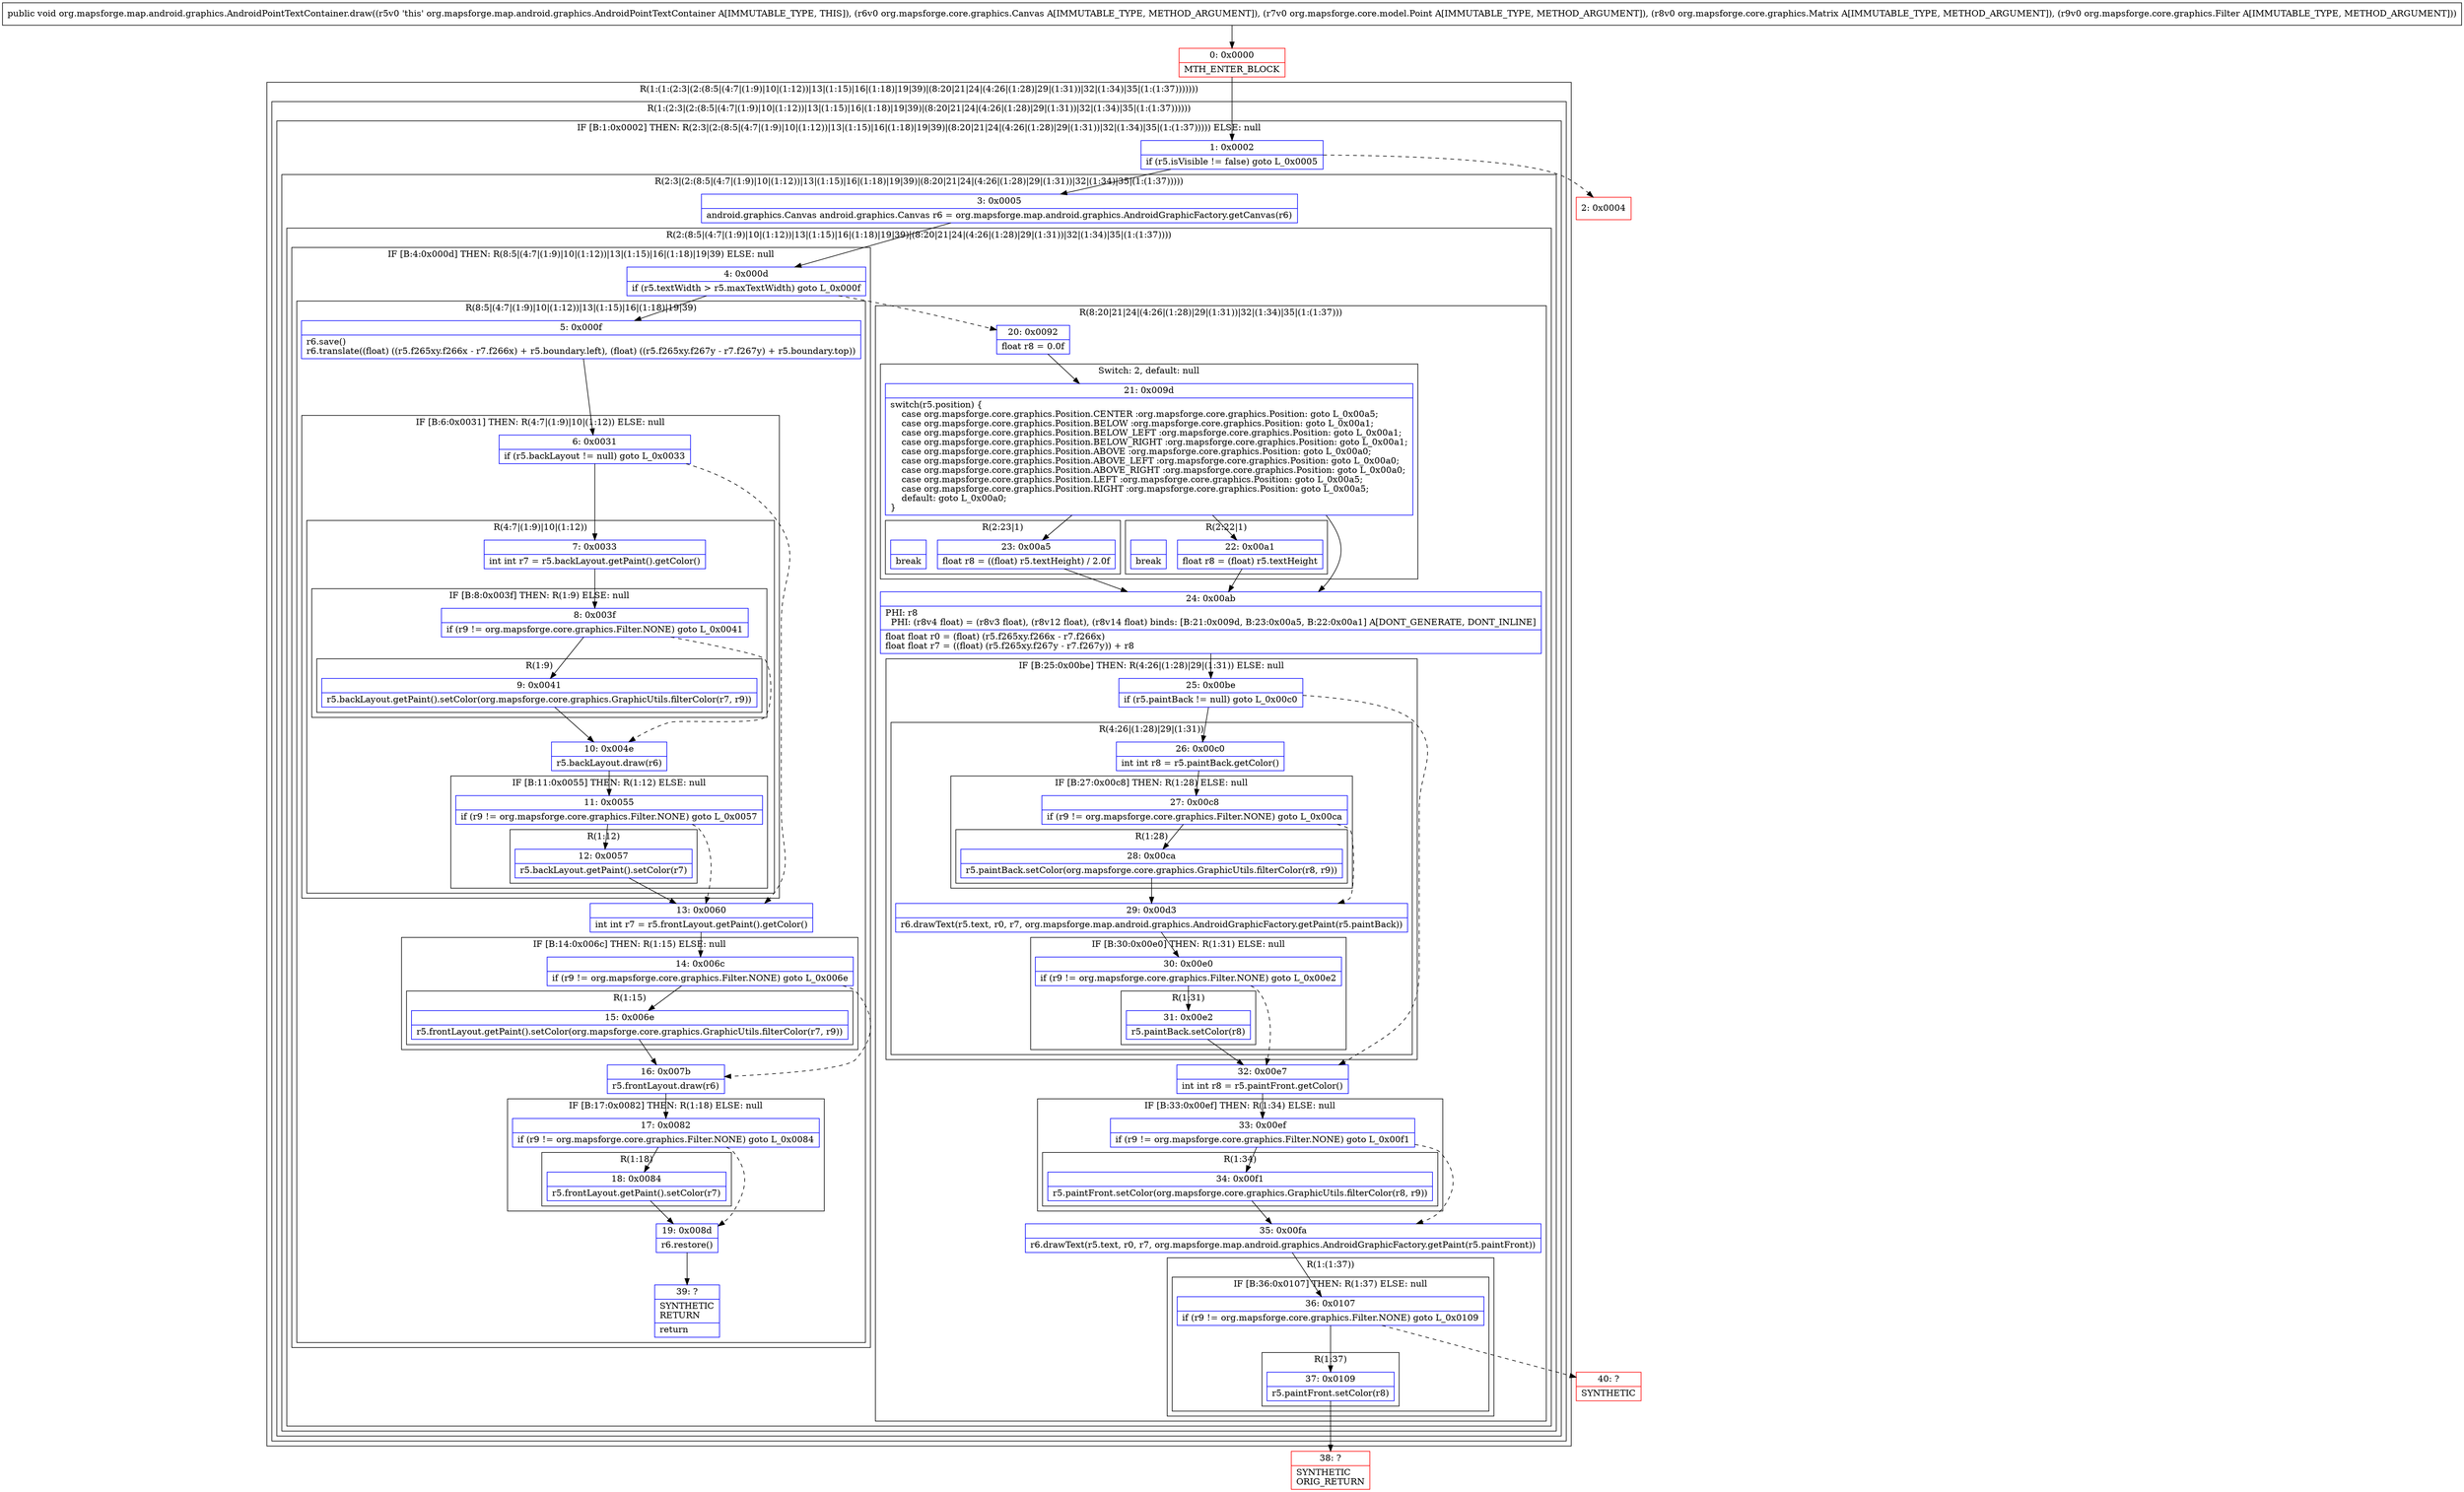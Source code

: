 digraph "CFG fororg.mapsforge.map.android.graphics.AndroidPointTextContainer.draw(Lorg\/mapsforge\/core\/graphics\/Canvas;Lorg\/mapsforge\/core\/model\/Point;Lorg\/mapsforge\/core\/graphics\/Matrix;Lorg\/mapsforge\/core\/graphics\/Filter;)V" {
subgraph cluster_Region_2021408423 {
label = "R(1:(1:(2:3|(2:(8:5|(4:7|(1:9)|10|(1:12))|13|(1:15)|16|(1:18)|19|39)|(8:20|21|24|(4:26|(1:28)|29|(1:31))|32|(1:34)|35|(1:(1:37)))))))";
node [shape=record,color=blue];
subgraph cluster_Region_226819396 {
label = "R(1:(2:3|(2:(8:5|(4:7|(1:9)|10|(1:12))|13|(1:15)|16|(1:18)|19|39)|(8:20|21|24|(4:26|(1:28)|29|(1:31))|32|(1:34)|35|(1:(1:37))))))";
node [shape=record,color=blue];
subgraph cluster_IfRegion_586587665 {
label = "IF [B:1:0x0002] THEN: R(2:3|(2:(8:5|(4:7|(1:9)|10|(1:12))|13|(1:15)|16|(1:18)|19|39)|(8:20|21|24|(4:26|(1:28)|29|(1:31))|32|(1:34)|35|(1:(1:37))))) ELSE: null";
node [shape=record,color=blue];
Node_1 [shape=record,label="{1\:\ 0x0002|if (r5.isVisible != false) goto L_0x0005\l}"];
subgraph cluster_Region_1793753008 {
label = "R(2:3|(2:(8:5|(4:7|(1:9)|10|(1:12))|13|(1:15)|16|(1:18)|19|39)|(8:20|21|24|(4:26|(1:28)|29|(1:31))|32|(1:34)|35|(1:(1:37)))))";
node [shape=record,color=blue];
Node_3 [shape=record,label="{3\:\ 0x0005|android.graphics.Canvas android.graphics.Canvas r6 = org.mapsforge.map.android.graphics.AndroidGraphicFactory.getCanvas(r6)\l}"];
subgraph cluster_Region_1518556845 {
label = "R(2:(8:5|(4:7|(1:9)|10|(1:12))|13|(1:15)|16|(1:18)|19|39)|(8:20|21|24|(4:26|(1:28)|29|(1:31))|32|(1:34)|35|(1:(1:37))))";
node [shape=record,color=blue];
subgraph cluster_IfRegion_1125368412 {
label = "IF [B:4:0x000d] THEN: R(8:5|(4:7|(1:9)|10|(1:12))|13|(1:15)|16|(1:18)|19|39) ELSE: null";
node [shape=record,color=blue];
Node_4 [shape=record,label="{4\:\ 0x000d|if (r5.textWidth \> r5.maxTextWidth) goto L_0x000f\l}"];
subgraph cluster_Region_2144456308 {
label = "R(8:5|(4:7|(1:9)|10|(1:12))|13|(1:15)|16|(1:18)|19|39)";
node [shape=record,color=blue];
Node_5 [shape=record,label="{5\:\ 0x000f|r6.save()\lr6.translate((float) ((r5.f265xy.f266x \- r7.f266x) + r5.boundary.left), (float) ((r5.f265xy.f267y \- r7.f267y) + r5.boundary.top))\l}"];
subgraph cluster_IfRegion_1775724967 {
label = "IF [B:6:0x0031] THEN: R(4:7|(1:9)|10|(1:12)) ELSE: null";
node [shape=record,color=blue];
Node_6 [shape=record,label="{6\:\ 0x0031|if (r5.backLayout != null) goto L_0x0033\l}"];
subgraph cluster_Region_1593478930 {
label = "R(4:7|(1:9)|10|(1:12))";
node [shape=record,color=blue];
Node_7 [shape=record,label="{7\:\ 0x0033|int int r7 = r5.backLayout.getPaint().getColor()\l}"];
subgraph cluster_IfRegion_2135389338 {
label = "IF [B:8:0x003f] THEN: R(1:9) ELSE: null";
node [shape=record,color=blue];
Node_8 [shape=record,label="{8\:\ 0x003f|if (r9 != org.mapsforge.core.graphics.Filter.NONE) goto L_0x0041\l}"];
subgraph cluster_Region_184663880 {
label = "R(1:9)";
node [shape=record,color=blue];
Node_9 [shape=record,label="{9\:\ 0x0041|r5.backLayout.getPaint().setColor(org.mapsforge.core.graphics.GraphicUtils.filterColor(r7, r9))\l}"];
}
}
Node_10 [shape=record,label="{10\:\ 0x004e|r5.backLayout.draw(r6)\l}"];
subgraph cluster_IfRegion_1068590049 {
label = "IF [B:11:0x0055] THEN: R(1:12) ELSE: null";
node [shape=record,color=blue];
Node_11 [shape=record,label="{11\:\ 0x0055|if (r9 != org.mapsforge.core.graphics.Filter.NONE) goto L_0x0057\l}"];
subgraph cluster_Region_1574639427 {
label = "R(1:12)";
node [shape=record,color=blue];
Node_12 [shape=record,label="{12\:\ 0x0057|r5.backLayout.getPaint().setColor(r7)\l}"];
}
}
}
}
Node_13 [shape=record,label="{13\:\ 0x0060|int int r7 = r5.frontLayout.getPaint().getColor()\l}"];
subgraph cluster_IfRegion_1659717481 {
label = "IF [B:14:0x006c] THEN: R(1:15) ELSE: null";
node [shape=record,color=blue];
Node_14 [shape=record,label="{14\:\ 0x006c|if (r9 != org.mapsforge.core.graphics.Filter.NONE) goto L_0x006e\l}"];
subgraph cluster_Region_1769103576 {
label = "R(1:15)";
node [shape=record,color=blue];
Node_15 [shape=record,label="{15\:\ 0x006e|r5.frontLayout.getPaint().setColor(org.mapsforge.core.graphics.GraphicUtils.filterColor(r7, r9))\l}"];
}
}
Node_16 [shape=record,label="{16\:\ 0x007b|r5.frontLayout.draw(r6)\l}"];
subgraph cluster_IfRegion_816152770 {
label = "IF [B:17:0x0082] THEN: R(1:18) ELSE: null";
node [shape=record,color=blue];
Node_17 [shape=record,label="{17\:\ 0x0082|if (r9 != org.mapsforge.core.graphics.Filter.NONE) goto L_0x0084\l}"];
subgraph cluster_Region_1366174147 {
label = "R(1:18)";
node [shape=record,color=blue];
Node_18 [shape=record,label="{18\:\ 0x0084|r5.frontLayout.getPaint().setColor(r7)\l}"];
}
}
Node_19 [shape=record,label="{19\:\ 0x008d|r6.restore()\l}"];
Node_39 [shape=record,label="{39\:\ ?|SYNTHETIC\lRETURN\l|return\l}"];
}
}
subgraph cluster_Region_465129106 {
label = "R(8:20|21|24|(4:26|(1:28)|29|(1:31))|32|(1:34)|35|(1:(1:37)))";
node [shape=record,color=blue];
Node_20 [shape=record,label="{20\:\ 0x0092|float r8 = 0.0f\l}"];
subgraph cluster_SwitchRegion_1954730472 {
label = "Switch: 2, default: null";
node [shape=record,color=blue];
Node_21 [shape=record,label="{21\:\ 0x009d|switch(r5.position) \{\l    case org.mapsforge.core.graphics.Position.CENTER :org.mapsforge.core.graphics.Position: goto L_0x00a5;\l    case org.mapsforge.core.graphics.Position.BELOW :org.mapsforge.core.graphics.Position: goto L_0x00a1;\l    case org.mapsforge.core.graphics.Position.BELOW_LEFT :org.mapsforge.core.graphics.Position: goto L_0x00a1;\l    case org.mapsforge.core.graphics.Position.BELOW_RIGHT :org.mapsforge.core.graphics.Position: goto L_0x00a1;\l    case org.mapsforge.core.graphics.Position.ABOVE :org.mapsforge.core.graphics.Position: goto L_0x00a0;\l    case org.mapsforge.core.graphics.Position.ABOVE_LEFT :org.mapsforge.core.graphics.Position: goto L_0x00a0;\l    case org.mapsforge.core.graphics.Position.ABOVE_RIGHT :org.mapsforge.core.graphics.Position: goto L_0x00a0;\l    case org.mapsforge.core.graphics.Position.LEFT :org.mapsforge.core.graphics.Position: goto L_0x00a5;\l    case org.mapsforge.core.graphics.Position.RIGHT :org.mapsforge.core.graphics.Position: goto L_0x00a5;\l    default: goto L_0x00a0;\l\}\l}"];
subgraph cluster_Region_1793753599 {
label = "R(2:23|1)";
node [shape=record,color=blue];
Node_23 [shape=record,label="{23\:\ 0x00a5|float r8 = ((float) r5.textHeight) \/ 2.0f\l}"];
Node_InsnContainer_1083710194 [shape=record,label="{|break\l}"];
}
subgraph cluster_Region_1625424303 {
label = "R(2:22|1)";
node [shape=record,color=blue];
Node_22 [shape=record,label="{22\:\ 0x00a1|float r8 = (float) r5.textHeight\l}"];
Node_InsnContainer_1212603271 [shape=record,label="{|break\l}"];
}
}
Node_24 [shape=record,label="{24\:\ 0x00ab|PHI: r8 \l  PHI: (r8v4 float) = (r8v3 float), (r8v12 float), (r8v14 float) binds: [B:21:0x009d, B:23:0x00a5, B:22:0x00a1] A[DONT_GENERATE, DONT_INLINE]\l|float float r0 = (float) (r5.f265xy.f266x \- r7.f266x)\lfloat float r7 = ((float) (r5.f265xy.f267y \- r7.f267y)) + r8\l}"];
subgraph cluster_IfRegion_1417277917 {
label = "IF [B:25:0x00be] THEN: R(4:26|(1:28)|29|(1:31)) ELSE: null";
node [shape=record,color=blue];
Node_25 [shape=record,label="{25\:\ 0x00be|if (r5.paintBack != null) goto L_0x00c0\l}"];
subgraph cluster_Region_571978399 {
label = "R(4:26|(1:28)|29|(1:31))";
node [shape=record,color=blue];
Node_26 [shape=record,label="{26\:\ 0x00c0|int int r8 = r5.paintBack.getColor()\l}"];
subgraph cluster_IfRegion_907437867 {
label = "IF [B:27:0x00c8] THEN: R(1:28) ELSE: null";
node [shape=record,color=blue];
Node_27 [shape=record,label="{27\:\ 0x00c8|if (r9 != org.mapsforge.core.graphics.Filter.NONE) goto L_0x00ca\l}"];
subgraph cluster_Region_272191887 {
label = "R(1:28)";
node [shape=record,color=blue];
Node_28 [shape=record,label="{28\:\ 0x00ca|r5.paintBack.setColor(org.mapsforge.core.graphics.GraphicUtils.filterColor(r8, r9))\l}"];
}
}
Node_29 [shape=record,label="{29\:\ 0x00d3|r6.drawText(r5.text, r0, r7, org.mapsforge.map.android.graphics.AndroidGraphicFactory.getPaint(r5.paintBack))\l}"];
subgraph cluster_IfRegion_911844497 {
label = "IF [B:30:0x00e0] THEN: R(1:31) ELSE: null";
node [shape=record,color=blue];
Node_30 [shape=record,label="{30\:\ 0x00e0|if (r9 != org.mapsforge.core.graphics.Filter.NONE) goto L_0x00e2\l}"];
subgraph cluster_Region_1621542238 {
label = "R(1:31)";
node [shape=record,color=blue];
Node_31 [shape=record,label="{31\:\ 0x00e2|r5.paintBack.setColor(r8)\l}"];
}
}
}
}
Node_32 [shape=record,label="{32\:\ 0x00e7|int int r8 = r5.paintFront.getColor()\l}"];
subgraph cluster_IfRegion_1212013374 {
label = "IF [B:33:0x00ef] THEN: R(1:34) ELSE: null";
node [shape=record,color=blue];
Node_33 [shape=record,label="{33\:\ 0x00ef|if (r9 != org.mapsforge.core.graphics.Filter.NONE) goto L_0x00f1\l}"];
subgraph cluster_Region_2139014246 {
label = "R(1:34)";
node [shape=record,color=blue];
Node_34 [shape=record,label="{34\:\ 0x00f1|r5.paintFront.setColor(org.mapsforge.core.graphics.GraphicUtils.filterColor(r8, r9))\l}"];
}
}
Node_35 [shape=record,label="{35\:\ 0x00fa|r6.drawText(r5.text, r0, r7, org.mapsforge.map.android.graphics.AndroidGraphicFactory.getPaint(r5.paintFront))\l}"];
subgraph cluster_Region_1397828861 {
label = "R(1:(1:37))";
node [shape=record,color=blue];
subgraph cluster_IfRegion_1459304067 {
label = "IF [B:36:0x0107] THEN: R(1:37) ELSE: null";
node [shape=record,color=blue];
Node_36 [shape=record,label="{36\:\ 0x0107|if (r9 != org.mapsforge.core.graphics.Filter.NONE) goto L_0x0109\l}"];
subgraph cluster_Region_778229957 {
label = "R(1:37)";
node [shape=record,color=blue];
Node_37 [shape=record,label="{37\:\ 0x0109|r5.paintFront.setColor(r8)\l}"];
}
}
}
}
}
}
}
}
}
Node_0 [shape=record,color=red,label="{0\:\ 0x0000|MTH_ENTER_BLOCK\l}"];
Node_2 [shape=record,color=red,label="{2\:\ 0x0004}"];
Node_38 [shape=record,color=red,label="{38\:\ ?|SYNTHETIC\lORIG_RETURN\l}"];
Node_40 [shape=record,color=red,label="{40\:\ ?|SYNTHETIC\l}"];
MethodNode[shape=record,label="{public void org.mapsforge.map.android.graphics.AndroidPointTextContainer.draw((r5v0 'this' org.mapsforge.map.android.graphics.AndroidPointTextContainer A[IMMUTABLE_TYPE, THIS]), (r6v0 org.mapsforge.core.graphics.Canvas A[IMMUTABLE_TYPE, METHOD_ARGUMENT]), (r7v0 org.mapsforge.core.model.Point A[IMMUTABLE_TYPE, METHOD_ARGUMENT]), (r8v0 org.mapsforge.core.graphics.Matrix A[IMMUTABLE_TYPE, METHOD_ARGUMENT]), (r9v0 org.mapsforge.core.graphics.Filter A[IMMUTABLE_TYPE, METHOD_ARGUMENT])) }"];
MethodNode -> Node_0;
Node_1 -> Node_2[style=dashed];
Node_1 -> Node_3;
Node_3 -> Node_4;
Node_4 -> Node_5;
Node_4 -> Node_20[style=dashed];
Node_5 -> Node_6;
Node_6 -> Node_7;
Node_6 -> Node_13[style=dashed];
Node_7 -> Node_8;
Node_8 -> Node_9;
Node_8 -> Node_10[style=dashed];
Node_9 -> Node_10;
Node_10 -> Node_11;
Node_11 -> Node_12;
Node_11 -> Node_13[style=dashed];
Node_12 -> Node_13;
Node_13 -> Node_14;
Node_14 -> Node_15;
Node_14 -> Node_16[style=dashed];
Node_15 -> Node_16;
Node_16 -> Node_17;
Node_17 -> Node_18;
Node_17 -> Node_19[style=dashed];
Node_18 -> Node_19;
Node_19 -> Node_39;
Node_20 -> Node_21;
Node_21 -> Node_22;
Node_21 -> Node_23;
Node_21 -> Node_24;
Node_23 -> Node_24;
Node_22 -> Node_24;
Node_24 -> Node_25;
Node_25 -> Node_26;
Node_25 -> Node_32[style=dashed];
Node_26 -> Node_27;
Node_27 -> Node_28;
Node_27 -> Node_29[style=dashed];
Node_28 -> Node_29;
Node_29 -> Node_30;
Node_30 -> Node_31;
Node_30 -> Node_32[style=dashed];
Node_31 -> Node_32;
Node_32 -> Node_33;
Node_33 -> Node_34;
Node_33 -> Node_35[style=dashed];
Node_34 -> Node_35;
Node_35 -> Node_36;
Node_36 -> Node_37;
Node_36 -> Node_40[style=dashed];
Node_37 -> Node_38;
Node_0 -> Node_1;
}

